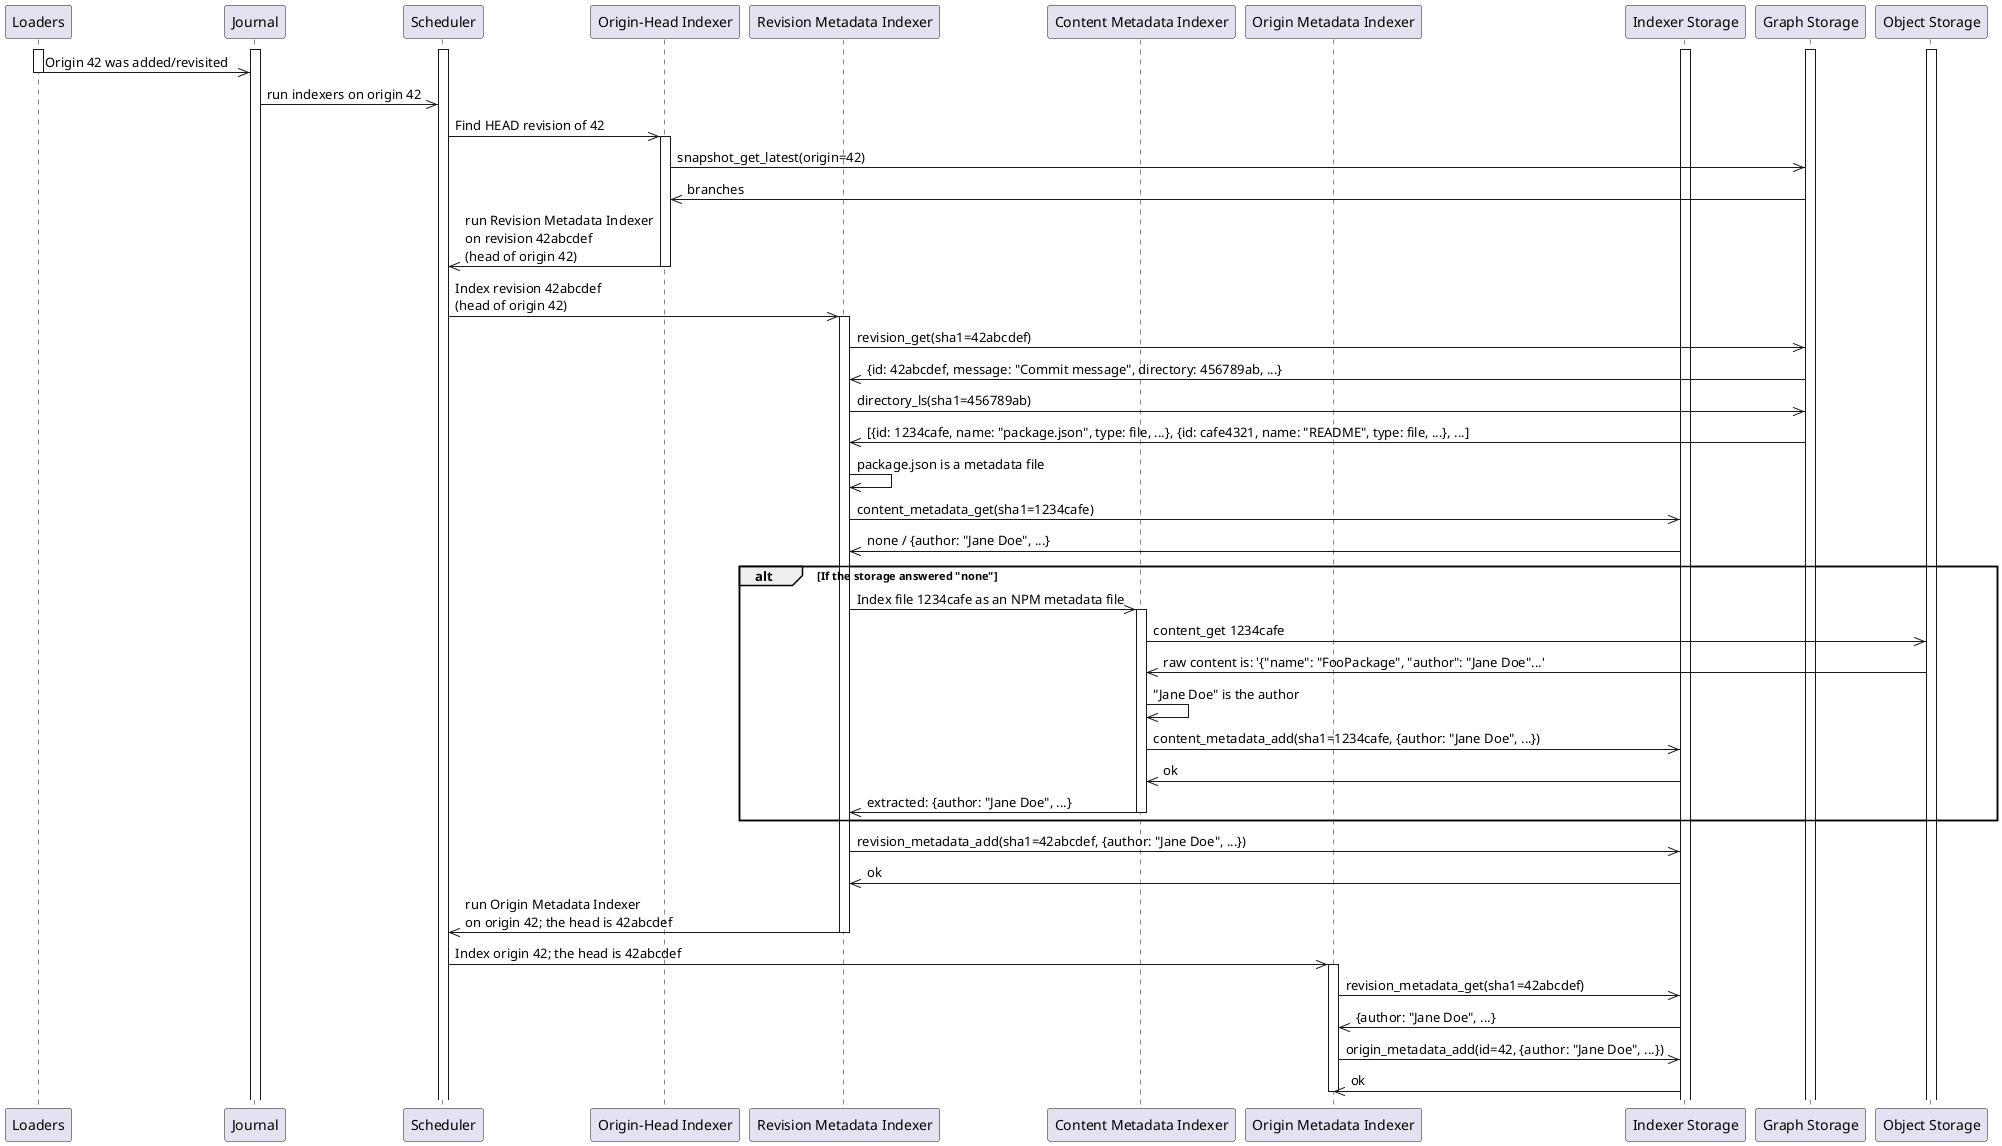 @startuml
  participant LOADERS as "Loaders"
  participant JOURNAL as "Journal"
  participant SCHEDULER as "Scheduler"
  participant IDX_ORIG_HEAD as "Origin-Head Indexer"
  participant IDX_REV_META as "Revision Metadata Indexer"
  participant IDX_CONT_META as "Content Metadata Indexer"
  participant IDX_ORIG_META as "Origin Metadata Indexer"
  participant IDX_STORAGE as "Indexer Storage"
  participant STORAGE as "Graph Storage"
  participant OBJ_STORAGE as "Object Storage"

  activate OBJ_STORAGE
  activate IDX_STORAGE
  activate STORAGE
  activate JOURNAL
  activate SCHEDULER

  activate LOADERS

  LOADERS->>JOURNAL: Origin 42 was added/revisited
  deactivate LOADERS

  JOURNAL->>SCHEDULER: run indexers on origin 42

  SCHEDULER->>IDX_ORIG_HEAD: Find HEAD revision of 42
  activate IDX_ORIG_HEAD

  IDX_ORIG_HEAD->>STORAGE: snapshot_get_latest(origin=42)

  STORAGE->>IDX_ORIG_HEAD: branches

  IDX_ORIG_HEAD->>SCHEDULER: run Revision Metadata Indexer\non revision 42abcdef\n(head of origin 42)
  deactivate IDX_ORIG_HEAD

  SCHEDULER->>IDX_REV_META: Index revision 42abcdef\n(head of origin 42)
  activate IDX_REV_META

  IDX_REV_META->>STORAGE: revision_get(sha1=42abcdef)
  STORAGE->>IDX_REV_META: {id: 42abcdef, message: "Commit message", directory: 456789ab, ...}

  IDX_REV_META->>STORAGE: directory_ls(sha1=456789ab)
  STORAGE->>IDX_REV_META: [{id: 1234cafe, name: "package.json", type: file, ...}, {id: cafe4321, name: "README", type: file, ...}, ...]

  IDX_REV_META->>IDX_REV_META: package.json is a metadata file

  IDX_REV_META->>IDX_STORAGE: content_metadata_get(sha1=1234cafe)
  IDX_STORAGE->>IDX_REV_META: none / {author: "Jane Doe", ...}

  alt If the storage answered "none"
    IDX_REV_META->>IDX_CONT_META: Index file 1234cafe as an NPM metadata file
    activate IDX_CONT_META

    IDX_CONT_META->>OBJ_STORAGE: content_get 1234cafe

    OBJ_STORAGE->>IDX_CONT_META: raw content is: '{"name": "FooPackage", "author": "Jane Doe"...'

    IDX_CONT_META->>IDX_CONT_META: "Jane Doe" is the author

    IDX_CONT_META->>IDX_STORAGE: content_metadata_add(sha1=1234cafe, {author: "Jane Doe", ...})
    IDX_STORAGE->>IDX_CONT_META: ok

    IDX_CONT_META->>IDX_REV_META: extracted: {author: "Jane Doe", ...}
    deactivate IDX_CONT_META
  end

  IDX_REV_META->>IDX_STORAGE: revision_metadata_add(sha1=42abcdef, {author: "Jane Doe", ...})
  IDX_STORAGE->>IDX_REV_META: ok

  IDX_REV_META->>SCHEDULER: run Origin Metadata Indexer\non origin 42; the head is 42abcdef
  deactivate IDX_REV_META

  SCHEDULER->>IDX_ORIG_META: Index origin 42; the head is 42abcdef
  activate IDX_ORIG_META

  IDX_ORIG_META->>IDX_STORAGE: revision_metadata_get(sha1=42abcdef)
  IDX_STORAGE->>IDX_ORIG_META: {author: "Jane Doe", ...}

  IDX_ORIG_META->>IDX_STORAGE: origin_metadata_add(id=42, {author: "Jane Doe", ...})
  IDX_STORAGE->>IDX_ORIG_META: ok
  deactivate IDX_ORIG_META
  

@enduml
